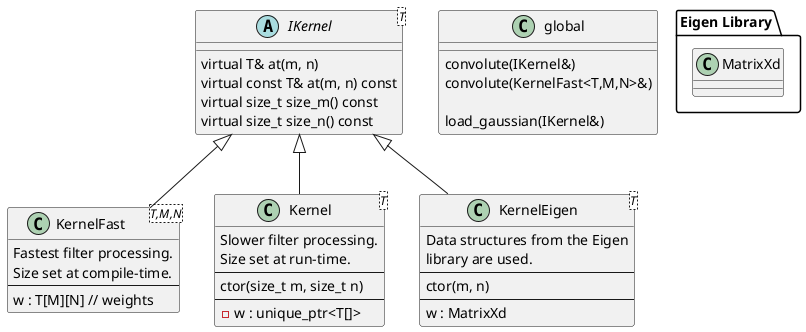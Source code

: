 @startuml

abstract IKernel<T> {
    virtual T& at(m, n)
    virtual const T& at(m, n) const
    virtual size_t size_m() const
    virtual size_t size_n() const
}

class KernelFast<T,M,N> {
    Fastest filter processing.
    Size set at compile-time.
    ---
    {field} w : T[M][N] // weights
}

class Kernel<T> {
    Slower filter processing.
    Size set at run-time.
    ---
    ctor(size_t m, size_t n)
    ---
    - w : unique_ptr<T[]>
}

package "Eigen Library" {
    class MatrixXd
}

class KernelEigen<T> {
    Data structures from the Eigen
    library are used.
    ---
    ctor(m, n)
    ---
    w : MatrixXd
}


IKernel <|-- KernelFast
IKernel <|-- Kernel
IKernel <|-- KernelEigen


class global {
    convolute(IKernel&)
    convolute(KernelFast<T,M,N>&)

    load_gaussian(IKernel&)
}



@enduml
